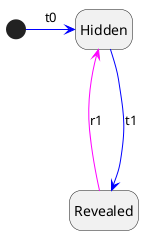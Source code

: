@startuml

hide empty description

[*] -[#Blue]> Hidden: t0
Hidden -[#Blue]--> Revealed : t1
Hidden <-[#Fuchsia]- Revealed: r1
@enduml

